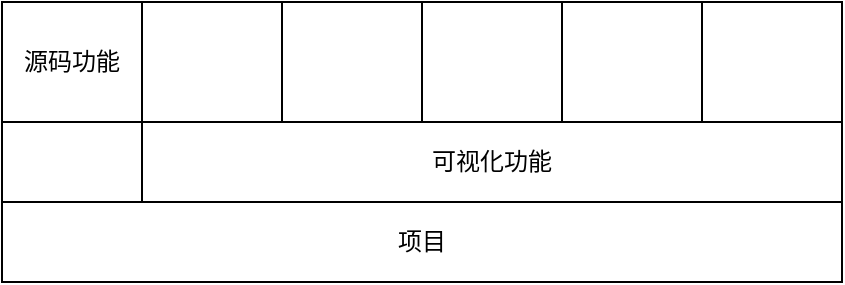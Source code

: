 <mxfile version="24.0.7" type="github">
  <diagram name="第 1 页" id="LhYoBNnIXYvUIdakrXG9">
    <mxGraphModel dx="1434" dy="790" grid="1" gridSize="10" guides="1" tooltips="1" connect="1" arrows="1" fold="1" page="1" pageScale="1" pageWidth="827" pageHeight="1169" math="0" shadow="0">
      <root>
        <mxCell id="0" />
        <mxCell id="1" parent="0" />
        <mxCell id="S3Cx6Kd6TKJNvWLihpOH-2" value="" style="rounded=0;whiteSpace=wrap;html=1;" vertex="1" parent="1">
          <mxGeometry x="160" y="460" width="420" height="60" as="geometry" />
        </mxCell>
        <mxCell id="S3Cx6Kd6TKJNvWLihpOH-3" value="可视化功能" style="rounded=0;whiteSpace=wrap;html=1;" vertex="1" parent="1">
          <mxGeometry x="230" y="520" width="350" height="40" as="geometry" />
        </mxCell>
        <mxCell id="S3Cx6Kd6TKJNvWLihpOH-4" value="源码功能" style="rounded=0;whiteSpace=wrap;html=1;" vertex="1" parent="1">
          <mxGeometry x="160" y="460" width="70" height="60" as="geometry" />
        </mxCell>
        <mxCell id="S3Cx6Kd6TKJNvWLihpOH-5" value="" style="rounded=0;whiteSpace=wrap;html=1;" vertex="1" parent="1">
          <mxGeometry x="230" y="460" width="70" height="60" as="geometry" />
        </mxCell>
        <mxCell id="S3Cx6Kd6TKJNvWLihpOH-6" value="" style="rounded=0;whiteSpace=wrap;html=1;" vertex="1" parent="1">
          <mxGeometry x="300" y="460" width="70" height="60" as="geometry" />
        </mxCell>
        <mxCell id="S3Cx6Kd6TKJNvWLihpOH-7" value="" style="rounded=0;whiteSpace=wrap;html=1;" vertex="1" parent="1">
          <mxGeometry x="370" y="460" width="70" height="60" as="geometry" />
        </mxCell>
        <mxCell id="S3Cx6Kd6TKJNvWLihpOH-8" value="" style="rounded=0;whiteSpace=wrap;html=1;" vertex="1" parent="1">
          <mxGeometry x="440" y="460" width="70" height="60" as="geometry" />
        </mxCell>
        <mxCell id="S3Cx6Kd6TKJNvWLihpOH-9" value="" style="rounded=0;whiteSpace=wrap;html=1;" vertex="1" parent="1">
          <mxGeometry x="510" y="460" width="70" height="60" as="geometry" />
        </mxCell>
        <mxCell id="S3Cx6Kd6TKJNvWLihpOH-10" value="" style="rounded=0;whiteSpace=wrap;html=1;" vertex="1" parent="1">
          <mxGeometry x="160" y="520" width="70" height="40" as="geometry" />
        </mxCell>
        <mxCell id="S3Cx6Kd6TKJNvWLihpOH-11" value="项目" style="rounded=0;whiteSpace=wrap;html=1;" vertex="1" parent="1">
          <mxGeometry x="160" y="560" width="420" height="40" as="geometry" />
        </mxCell>
      </root>
    </mxGraphModel>
  </diagram>
</mxfile>
